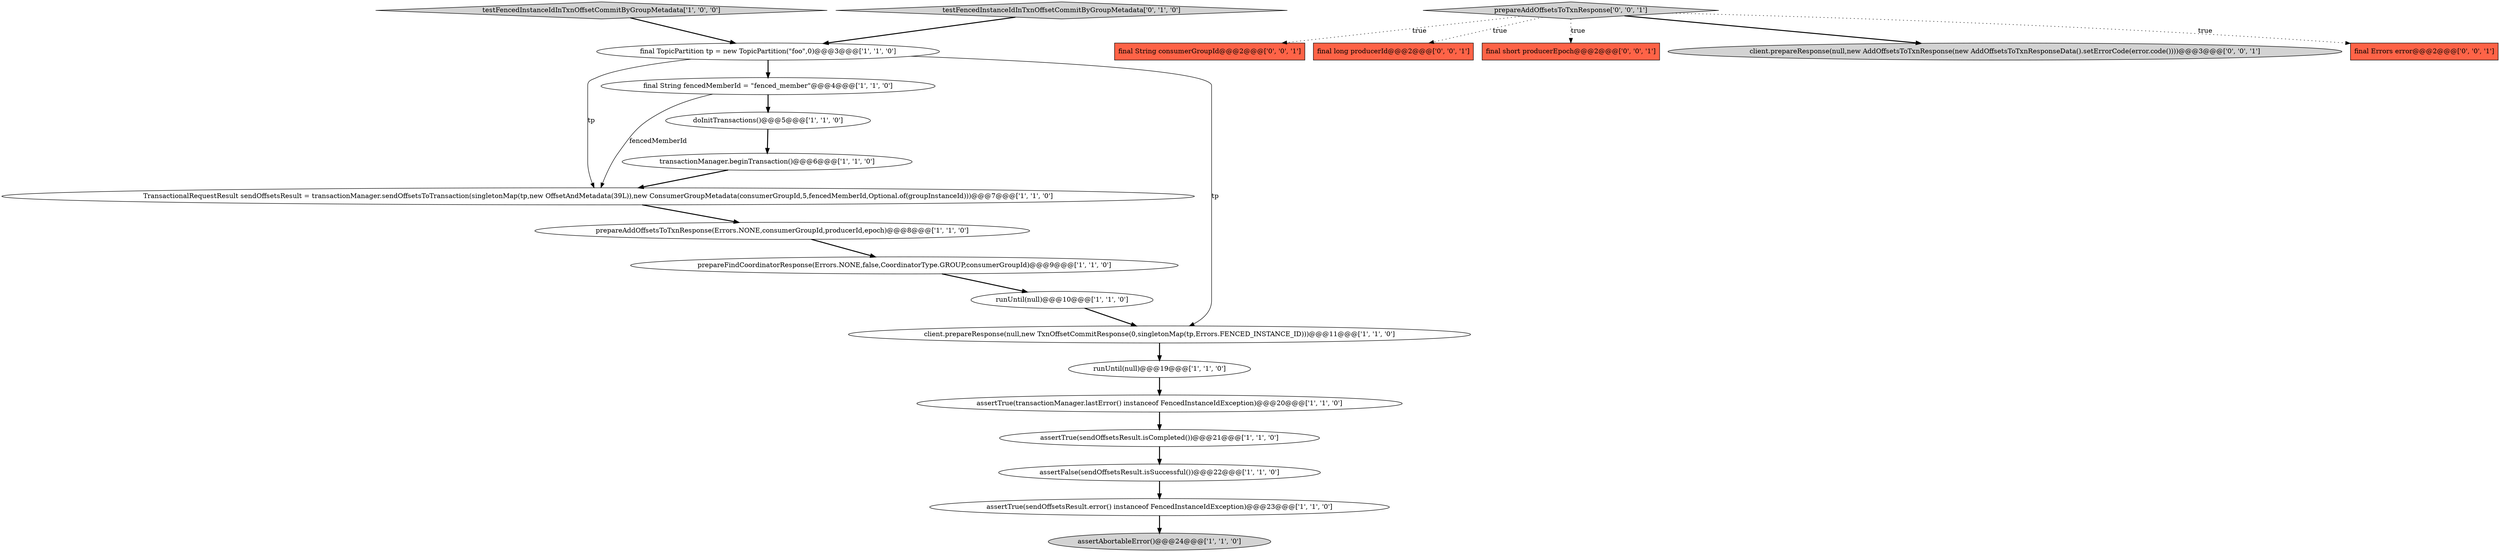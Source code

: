 digraph {
0 [style = filled, label = "assertTrue(sendOffsetsResult.error() instanceof FencedInstanceIdException)@@@23@@@['1', '1', '0']", fillcolor = white, shape = ellipse image = "AAA0AAABBB1BBB"];
20 [style = filled, label = "prepareAddOffsetsToTxnResponse['0', '0', '1']", fillcolor = lightgray, shape = diamond image = "AAA0AAABBB3BBB"];
19 [style = filled, label = "final String consumerGroupId@@@2@@@['0', '0', '1']", fillcolor = tomato, shape = box image = "AAA0AAABBB3BBB"];
2 [style = filled, label = "runUntil(null)@@@19@@@['1', '1', '0']", fillcolor = white, shape = ellipse image = "AAA0AAABBB1BBB"];
15 [style = filled, label = "transactionManager.beginTransaction()@@@6@@@['1', '1', '0']", fillcolor = white, shape = ellipse image = "AAA0AAABBB1BBB"];
6 [style = filled, label = "assertFalse(sendOffsetsResult.isSuccessful())@@@22@@@['1', '1', '0']", fillcolor = white, shape = ellipse image = "AAA0AAABBB1BBB"];
18 [style = filled, label = "final long producerId@@@2@@@['0', '0', '1']", fillcolor = tomato, shape = box image = "AAA0AAABBB3BBB"];
10 [style = filled, label = "TransactionalRequestResult sendOffsetsResult = transactionManager.sendOffsetsToTransaction(singletonMap(tp,new OffsetAndMetadata(39L)),new ConsumerGroupMetadata(consumerGroupId,5,fencedMemberId,Optional.of(groupInstanceId)))@@@7@@@['1', '1', '0']", fillcolor = white, shape = ellipse image = "AAA0AAABBB1BBB"];
14 [style = filled, label = "runUntil(null)@@@10@@@['1', '1', '0']", fillcolor = white, shape = ellipse image = "AAA0AAABBB1BBB"];
8 [style = filled, label = "doInitTransactions()@@@5@@@['1', '1', '0']", fillcolor = white, shape = ellipse image = "AAA0AAABBB1BBB"];
17 [style = filled, label = "final short producerEpoch@@@2@@@['0', '0', '1']", fillcolor = tomato, shape = box image = "AAA0AAABBB3BBB"];
3 [style = filled, label = "assertTrue(transactionManager.lastError() instanceof FencedInstanceIdException)@@@20@@@['1', '1', '0']", fillcolor = white, shape = ellipse image = "AAA0AAABBB1BBB"];
1 [style = filled, label = "final String fencedMemberId = \"fenced_member\"@@@4@@@['1', '1', '0']", fillcolor = white, shape = ellipse image = "AAA0AAABBB1BBB"];
7 [style = filled, label = "final TopicPartition tp = new TopicPartition(\"foo\",0)@@@3@@@['1', '1', '0']", fillcolor = white, shape = ellipse image = "AAA0AAABBB1BBB"];
21 [style = filled, label = "client.prepareResponse(null,new AddOffsetsToTxnResponse(new AddOffsetsToTxnResponseData().setErrorCode(error.code())))@@@3@@@['0', '0', '1']", fillcolor = lightgray, shape = ellipse image = "AAA0AAABBB3BBB"];
4 [style = filled, label = "assertAbortableError()@@@24@@@['1', '1', '0']", fillcolor = lightgray, shape = ellipse image = "AAA0AAABBB1BBB"];
11 [style = filled, label = "prepareAddOffsetsToTxnResponse(Errors.NONE,consumerGroupId,producerId,epoch)@@@8@@@['1', '1', '0']", fillcolor = white, shape = ellipse image = "AAA0AAABBB1BBB"];
22 [style = filled, label = "final Errors error@@@2@@@['0', '0', '1']", fillcolor = tomato, shape = box image = "AAA0AAABBB3BBB"];
12 [style = filled, label = "client.prepareResponse(null,new TxnOffsetCommitResponse(0,singletonMap(tp,Errors.FENCED_INSTANCE_ID)))@@@11@@@['1', '1', '0']", fillcolor = white, shape = ellipse image = "AAA0AAABBB1BBB"];
5 [style = filled, label = "assertTrue(sendOffsetsResult.isCompleted())@@@21@@@['1', '1', '0']", fillcolor = white, shape = ellipse image = "AAA0AAABBB1BBB"];
9 [style = filled, label = "testFencedInstanceIdInTxnOffsetCommitByGroupMetadata['1', '0', '0']", fillcolor = lightgray, shape = diamond image = "AAA0AAABBB1BBB"];
16 [style = filled, label = "testFencedInstanceIdInTxnOffsetCommitByGroupMetadata['0', '1', '0']", fillcolor = lightgray, shape = diamond image = "AAA0AAABBB2BBB"];
13 [style = filled, label = "prepareFindCoordinatorResponse(Errors.NONE,false,CoordinatorType.GROUP,consumerGroupId)@@@9@@@['1', '1', '0']", fillcolor = white, shape = ellipse image = "AAA0AAABBB1BBB"];
15->10 [style = bold, label=""];
7->1 [style = bold, label=""];
1->8 [style = bold, label=""];
8->15 [style = bold, label=""];
7->10 [style = solid, label="tp"];
20->17 [style = dotted, label="true"];
2->3 [style = bold, label=""];
7->12 [style = solid, label="tp"];
16->7 [style = bold, label=""];
6->0 [style = bold, label=""];
9->7 [style = bold, label=""];
1->10 [style = solid, label="fencedMemberId"];
20->21 [style = bold, label=""];
12->2 [style = bold, label=""];
3->5 [style = bold, label=""];
5->6 [style = bold, label=""];
0->4 [style = bold, label=""];
14->12 [style = bold, label=""];
11->13 [style = bold, label=""];
20->18 [style = dotted, label="true"];
20->19 [style = dotted, label="true"];
20->22 [style = dotted, label="true"];
13->14 [style = bold, label=""];
10->11 [style = bold, label=""];
}
